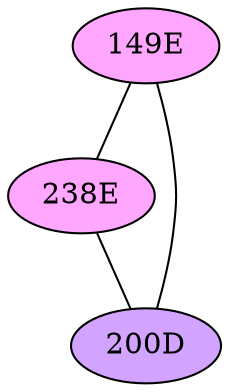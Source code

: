 // The Round Table
graph {
	"149E" [fillcolor="#FFA6FF" style=radial]
	"238E" [fillcolor="#FFA6FF" style=radial]
	"149E" -- "238E" [penwidth=1]
	"149E" [fillcolor="#FFA6FF" style=radial]
	"200D" [fillcolor="#D3A4FF" style=radial]
	"149E" -- "200D" [penwidth=1]
	"238E" [fillcolor="#FFA6FF" style=radial]
	"200D" [fillcolor="#D3A4FF" style=radial]
	"238E" -- "200D" [penwidth=1]
}
